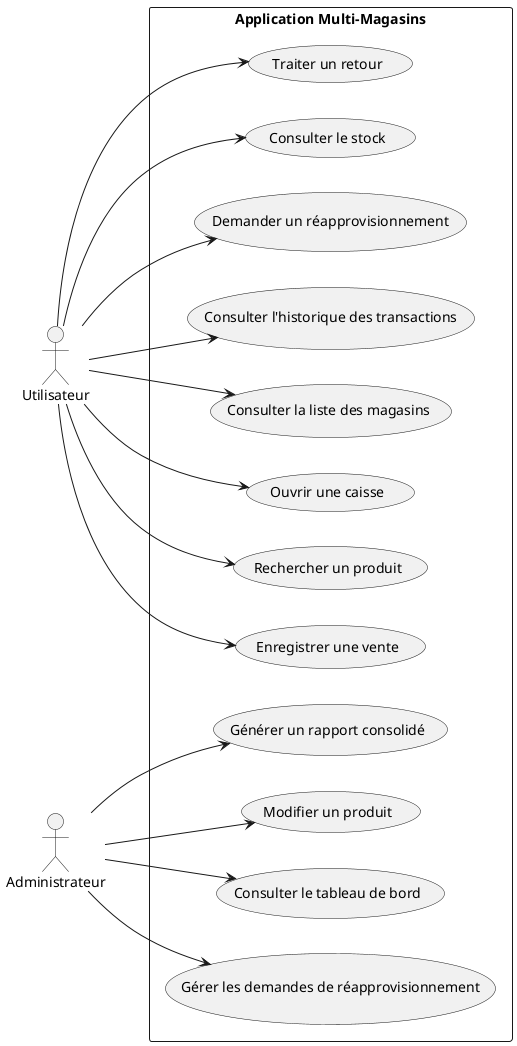 @startuml
left to right direction
actor "Utilisateur" as Utilisateur
actor "Administrateur" as Admin

rectangle "Application Multi-Magasins" {
    (Consulter la liste des magasins) as UC1
    (Ouvrir une caisse) as UC2
    (Rechercher un produit) as UC3
    (Enregistrer une vente) as UC4
    (Traiter un retour) as UC5
    (Consulter le stock) as UC6
    (Demander un réapprovisionnement) as UC7
    (Gérer les demandes de réapprovisionnement) as UC8
    (Consulter l'historique des transactions) as UC9
    (Modifier un produit) as UC10
    (Consulter le tableau de bord) as UC11
    (Générer un rapport consolidé) as UC12

    Utilisateur --> UC1
    Utilisateur --> UC2
    Utilisateur --> UC3
    Utilisateur --> UC4
    Utilisateur --> UC5
    Utilisateur --> UC6
    Utilisateur --> UC7
    Utilisateur --> UC9

    Admin --> UC8
    Admin --> UC10
    Admin --> UC11
    Admin --> UC12
}

@enduml